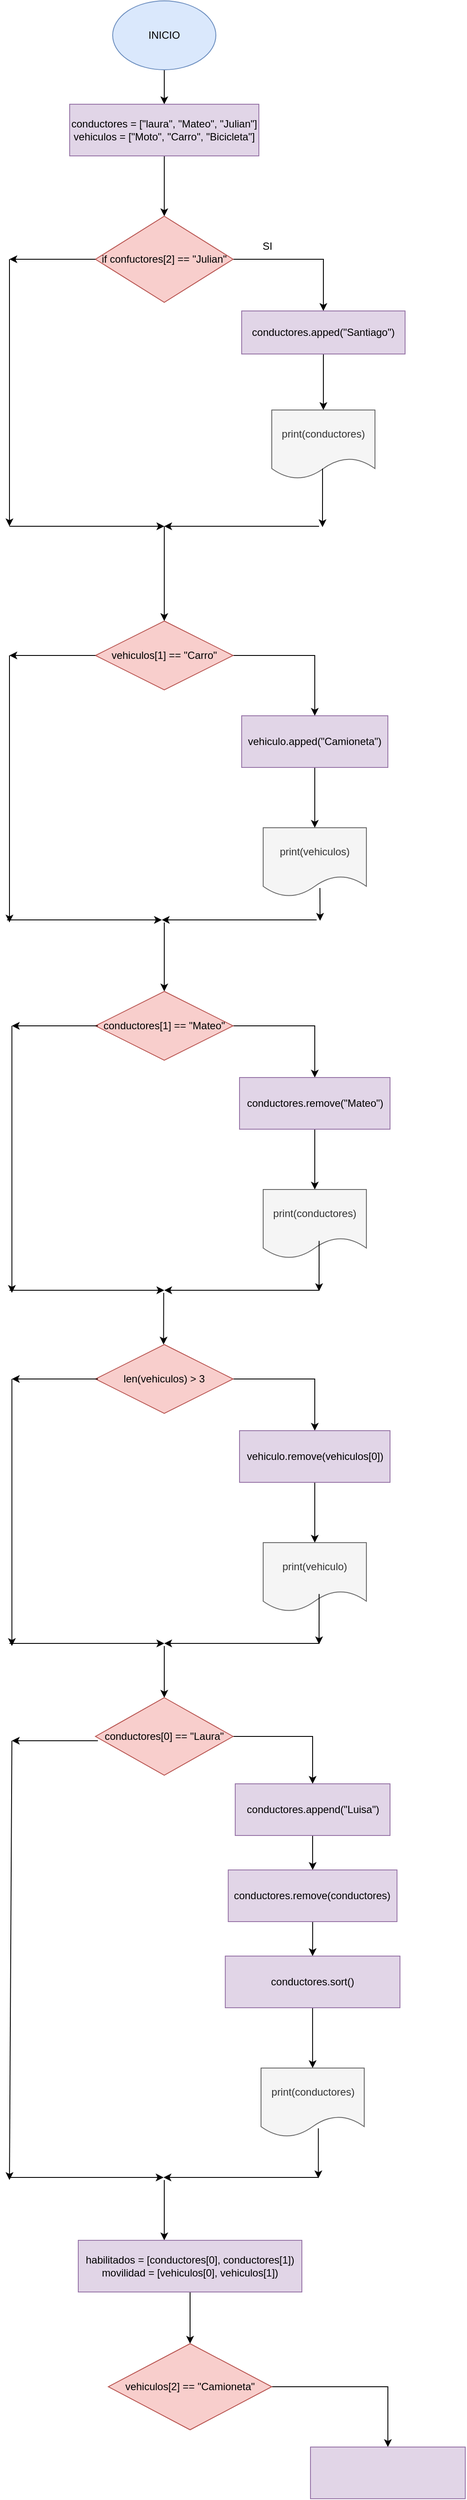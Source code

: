 <mxfile version="27.1.5">
  <diagram name="Página-1" id="XcP1zTP52g8gsPwHtesC">
    <mxGraphModel dx="1095" dy="830" grid="1" gridSize="10" guides="1" tooltips="1" connect="1" arrows="1" fold="1" page="1" pageScale="1" pageWidth="827" pageHeight="1169" math="0" shadow="0">
      <root>
        <mxCell id="0" />
        <mxCell id="1" parent="0" />
        <mxCell id="2gUxq2m33LVnY2gEby9D-3" value="" style="edgeStyle=orthogonalEdgeStyle;rounded=0;orthogonalLoop=1;jettySize=auto;html=1;" edge="1" parent="1" source="2gUxq2m33LVnY2gEby9D-1" target="2gUxq2m33LVnY2gEby9D-2">
          <mxGeometry relative="1" as="geometry" />
        </mxCell>
        <mxCell id="2gUxq2m33LVnY2gEby9D-1" value="INICIO" style="ellipse;whiteSpace=wrap;html=1;fillColor=#dae8fc;strokeColor=#6c8ebf;" vertex="1" parent="1">
          <mxGeometry x="110" y="40" width="120" height="80" as="geometry" />
        </mxCell>
        <mxCell id="2gUxq2m33LVnY2gEby9D-5" value="" style="edgeStyle=orthogonalEdgeStyle;rounded=0;orthogonalLoop=1;jettySize=auto;html=1;" edge="1" parent="1" source="2gUxq2m33LVnY2gEby9D-2" target="2gUxq2m33LVnY2gEby9D-4">
          <mxGeometry relative="1" as="geometry" />
        </mxCell>
        <mxCell id="2gUxq2m33LVnY2gEby9D-2" value="conductores = [&quot;laura&quot;, &quot;Mateo&quot;, &quot;Julian&quot;]&lt;div&gt;vehiculos = [&quot;Moto&quot;, &quot;Carro&quot;, &quot;Bicicleta&quot;]&lt;/div&gt;" style="whiteSpace=wrap;html=1;fillColor=#e1d5e7;strokeColor=#9673a6;" vertex="1" parent="1">
          <mxGeometry x="60" y="160" width="220" height="60" as="geometry" />
        </mxCell>
        <mxCell id="2gUxq2m33LVnY2gEby9D-7" value="" style="edgeStyle=orthogonalEdgeStyle;rounded=0;orthogonalLoop=1;jettySize=auto;html=1;" edge="1" parent="1" source="2gUxq2m33LVnY2gEby9D-4" target="2gUxq2m33LVnY2gEby9D-6">
          <mxGeometry relative="1" as="geometry" />
        </mxCell>
        <mxCell id="2gUxq2m33LVnY2gEby9D-4" value="if confuctores[2] == &quot;Julian&quot;" style="rhombus;whiteSpace=wrap;html=1;fillColor=#f8cecc;strokeColor=#b85450;" vertex="1" parent="1">
          <mxGeometry x="90" y="290" width="160" height="100" as="geometry" />
        </mxCell>
        <mxCell id="2gUxq2m33LVnY2gEby9D-9" value="" style="edgeStyle=orthogonalEdgeStyle;rounded=0;orthogonalLoop=1;jettySize=auto;html=1;" edge="1" parent="1" source="2gUxq2m33LVnY2gEby9D-6" target="2gUxq2m33LVnY2gEby9D-8">
          <mxGeometry relative="1" as="geometry" />
        </mxCell>
        <mxCell id="2gUxq2m33LVnY2gEby9D-6" value="conductores.apped(&quot;Santiago&quot;)" style="whiteSpace=wrap;html=1;fillColor=#e1d5e7;strokeColor=#9673a6;" vertex="1" parent="1">
          <mxGeometry x="260" y="400" width="190" height="50" as="geometry" />
        </mxCell>
        <mxCell id="2gUxq2m33LVnY2gEby9D-8" value="print(conductores)" style="shape=document;whiteSpace=wrap;html=1;boundedLbl=1;fillColor=#f5f5f5;strokeColor=#666666;fontColor=#333333;" vertex="1" parent="1">
          <mxGeometry x="295" y="515" width="120" height="80" as="geometry" />
        </mxCell>
        <mxCell id="2gUxq2m33LVnY2gEby9D-10" value="SI" style="text;html=1;align=center;verticalAlign=middle;whiteSpace=wrap;rounded=0;" vertex="1" parent="1">
          <mxGeometry x="260" y="310" width="60" height="30" as="geometry" />
        </mxCell>
        <mxCell id="2gUxq2m33LVnY2gEby9D-11" value="" style="endArrow=classic;html=1;rounded=0;exitX=0;exitY=0.5;exitDx=0;exitDy=0;" edge="1" parent="1" source="2gUxq2m33LVnY2gEby9D-4">
          <mxGeometry width="50" height="50" relative="1" as="geometry">
            <mxPoint x="220" y="450" as="sourcePoint" />
            <mxPoint x="-10" y="340" as="targetPoint" />
          </mxGeometry>
        </mxCell>
        <mxCell id="2gUxq2m33LVnY2gEby9D-12" value="" style="endArrow=classic;html=1;rounded=0;" edge="1" parent="1">
          <mxGeometry width="50" height="50" relative="1" as="geometry">
            <mxPoint x="-10" y="340" as="sourcePoint" />
            <mxPoint x="-10" y="650" as="targetPoint" />
          </mxGeometry>
        </mxCell>
        <mxCell id="2gUxq2m33LVnY2gEby9D-13" value="" style="endArrow=classic;html=1;rounded=0;exitX=0.492;exitY=0.85;exitDx=0;exitDy=0;exitPerimeter=0;" edge="1" parent="1" source="2gUxq2m33LVnY2gEby9D-8">
          <mxGeometry width="50" height="50" relative="1" as="geometry">
            <mxPoint x="220" y="450" as="sourcePoint" />
            <mxPoint x="354" y="651" as="targetPoint" />
          </mxGeometry>
        </mxCell>
        <mxCell id="2gUxq2m33LVnY2gEby9D-14" value="" style="endArrow=classic;html=1;rounded=0;" edge="1" parent="1">
          <mxGeometry width="50" height="50" relative="1" as="geometry">
            <mxPoint x="-10" y="650" as="sourcePoint" />
            <mxPoint x="170" y="650" as="targetPoint" />
          </mxGeometry>
        </mxCell>
        <mxCell id="2gUxq2m33LVnY2gEby9D-19" value="" style="edgeStyle=orthogonalEdgeStyle;rounded=0;orthogonalLoop=1;jettySize=auto;html=1;" edge="1" parent="1" source="2gUxq2m33LVnY2gEby9D-15" target="2gUxq2m33LVnY2gEby9D-18">
          <mxGeometry relative="1" as="geometry" />
        </mxCell>
        <mxCell id="2gUxq2m33LVnY2gEby9D-15" value="vehiculos[1] == &quot;Carro&quot;" style="rhombus;whiteSpace=wrap;html=1;fillColor=#f8cecc;strokeColor=#b85450;" vertex="1" parent="1">
          <mxGeometry x="90" y="760" width="160" height="80" as="geometry" />
        </mxCell>
        <mxCell id="2gUxq2m33LVnY2gEby9D-16" value="" style="endArrow=classic;html=1;rounded=0;" edge="1" parent="1">
          <mxGeometry width="50" height="50" relative="1" as="geometry">
            <mxPoint x="350" y="650" as="sourcePoint" />
            <mxPoint x="170" y="650" as="targetPoint" />
          </mxGeometry>
        </mxCell>
        <mxCell id="2gUxq2m33LVnY2gEby9D-17" value="" style="endArrow=classic;html=1;rounded=0;entryX=0.5;entryY=0;entryDx=0;entryDy=0;" edge="1" parent="1" target="2gUxq2m33LVnY2gEby9D-15">
          <mxGeometry width="50" height="50" relative="1" as="geometry">
            <mxPoint x="170" y="650" as="sourcePoint" />
            <mxPoint x="210" y="760" as="targetPoint" />
          </mxGeometry>
        </mxCell>
        <mxCell id="2gUxq2m33LVnY2gEby9D-21" value="" style="edgeStyle=orthogonalEdgeStyle;rounded=0;orthogonalLoop=1;jettySize=auto;html=1;" edge="1" parent="1" source="2gUxq2m33LVnY2gEby9D-18" target="2gUxq2m33LVnY2gEby9D-20">
          <mxGeometry relative="1" as="geometry" />
        </mxCell>
        <mxCell id="2gUxq2m33LVnY2gEby9D-18" value="vehiculo.apped(&quot;Camioneta&quot;)" style="whiteSpace=wrap;html=1;fillColor=#e1d5e7;strokeColor=#9673a6;" vertex="1" parent="1">
          <mxGeometry x="260" y="870" width="170" height="60" as="geometry" />
        </mxCell>
        <mxCell id="2gUxq2m33LVnY2gEby9D-20" value="print(vehiculos)" style="shape=document;whiteSpace=wrap;html=1;boundedLbl=1;fillColor=#f5f5f5;strokeColor=#666666;fontColor=#333333;" vertex="1" parent="1">
          <mxGeometry x="285" y="1000" width="120" height="80" as="geometry" />
        </mxCell>
        <mxCell id="2gUxq2m33LVnY2gEby9D-22" value="" style="endArrow=classic;html=1;rounded=0;exitX=0;exitY=0.5;exitDx=0;exitDy=0;" edge="1" parent="1">
          <mxGeometry width="50" height="50" relative="1" as="geometry">
            <mxPoint x="90" y="800" as="sourcePoint" />
            <mxPoint x="-10" y="800" as="targetPoint" />
          </mxGeometry>
        </mxCell>
        <mxCell id="2gUxq2m33LVnY2gEby9D-23" value="" style="endArrow=classic;html=1;rounded=0;" edge="1" parent="1">
          <mxGeometry width="50" height="50" relative="1" as="geometry">
            <mxPoint x="-10" y="800" as="sourcePoint" />
            <mxPoint x="-10" y="1110" as="targetPoint" />
          </mxGeometry>
        </mxCell>
        <mxCell id="2gUxq2m33LVnY2gEby9D-24" value="" style="endArrow=classic;html=1;rounded=0;" edge="1" parent="1">
          <mxGeometry width="50" height="50" relative="1" as="geometry">
            <mxPoint x="351" y="1070" as="sourcePoint" />
            <mxPoint x="351.17" y="1108" as="targetPoint" />
          </mxGeometry>
        </mxCell>
        <mxCell id="2gUxq2m33LVnY2gEby9D-25" value="" style="endArrow=classic;html=1;rounded=0;" edge="1" parent="1">
          <mxGeometry width="50" height="50" relative="1" as="geometry">
            <mxPoint x="-12.83" y="1107" as="sourcePoint" />
            <mxPoint x="167.17" y="1107" as="targetPoint" />
          </mxGeometry>
        </mxCell>
        <mxCell id="2gUxq2m33LVnY2gEby9D-26" value="" style="endArrow=classic;html=1;rounded=0;" edge="1" parent="1">
          <mxGeometry width="50" height="50" relative="1" as="geometry">
            <mxPoint x="347.17" y="1107" as="sourcePoint" />
            <mxPoint x="167.17" y="1107" as="targetPoint" />
          </mxGeometry>
        </mxCell>
        <mxCell id="2gUxq2m33LVnY2gEby9D-27" value="" style="endArrow=classic;html=1;rounded=0;" edge="1" parent="1">
          <mxGeometry width="50" height="50" relative="1" as="geometry">
            <mxPoint x="170" y="1110" as="sourcePoint" />
            <mxPoint x="170" y="1190" as="targetPoint" />
          </mxGeometry>
        </mxCell>
        <mxCell id="2gUxq2m33LVnY2gEby9D-30" value="" style="edgeStyle=orthogonalEdgeStyle;rounded=0;orthogonalLoop=1;jettySize=auto;html=1;" edge="1" parent="1" source="2gUxq2m33LVnY2gEby9D-28" target="2gUxq2m33LVnY2gEby9D-29">
          <mxGeometry relative="1" as="geometry" />
        </mxCell>
        <mxCell id="2gUxq2m33LVnY2gEby9D-28" value="conductores[1] == &quot;Mateo&quot;" style="rhombus;whiteSpace=wrap;html=1;fillColor=#f8cecc;strokeColor=#b85450;" vertex="1" parent="1">
          <mxGeometry x="90" y="1190" width="160" height="80" as="geometry" />
        </mxCell>
        <mxCell id="2gUxq2m33LVnY2gEby9D-32" value="" style="edgeStyle=orthogonalEdgeStyle;rounded=0;orthogonalLoop=1;jettySize=auto;html=1;" edge="1" parent="1" source="2gUxq2m33LVnY2gEby9D-29" target="2gUxq2m33LVnY2gEby9D-31">
          <mxGeometry relative="1" as="geometry" />
        </mxCell>
        <mxCell id="2gUxq2m33LVnY2gEby9D-29" value="conductores.remove(&quot;Mateo&quot;)" style="whiteSpace=wrap;html=1;fillColor=#e1d5e7;strokeColor=#9673a6;" vertex="1" parent="1">
          <mxGeometry x="257.5" y="1290" width="175" height="60" as="geometry" />
        </mxCell>
        <mxCell id="2gUxq2m33LVnY2gEby9D-31" value="print(conductores)" style="shape=document;whiteSpace=wrap;html=1;boundedLbl=1;fillColor=#f5f5f5;strokeColor=#666666;fontColor=#333333;" vertex="1" parent="1">
          <mxGeometry x="285" y="1420" width="120" height="80" as="geometry" />
        </mxCell>
        <mxCell id="2gUxq2m33LVnY2gEby9D-35" value="" style="endArrow=classic;html=1;rounded=0;exitX=0;exitY=0.5;exitDx=0;exitDy=0;" edge="1" parent="1">
          <mxGeometry width="50" height="50" relative="1" as="geometry">
            <mxPoint x="92.83" y="1230" as="sourcePoint" />
            <mxPoint x="-7.17" y="1230" as="targetPoint" />
          </mxGeometry>
        </mxCell>
        <mxCell id="2gUxq2m33LVnY2gEby9D-36" value="" style="endArrow=classic;html=1;rounded=0;" edge="1" parent="1">
          <mxGeometry width="50" height="50" relative="1" as="geometry">
            <mxPoint x="-7.17" y="1230" as="sourcePoint" />
            <mxPoint x="-7.17" y="1540" as="targetPoint" />
          </mxGeometry>
        </mxCell>
        <mxCell id="2gUxq2m33LVnY2gEby9D-37" value="" style="endArrow=classic;html=1;rounded=0;" edge="1" parent="1">
          <mxGeometry width="50" height="50" relative="1" as="geometry">
            <mxPoint x="-10" y="1537" as="sourcePoint" />
            <mxPoint x="170" y="1537" as="targetPoint" />
          </mxGeometry>
        </mxCell>
        <mxCell id="2gUxq2m33LVnY2gEby9D-38" value="" style="endArrow=classic;html=1;rounded=0;exitX=0.542;exitY=0.746;exitDx=0;exitDy=0;exitPerimeter=0;" edge="1" parent="1" source="2gUxq2m33LVnY2gEby9D-31">
          <mxGeometry width="50" height="50" relative="1" as="geometry">
            <mxPoint x="353.83" y="1500" as="sourcePoint" />
            <mxPoint x="350" y="1538" as="targetPoint" />
          </mxGeometry>
        </mxCell>
        <mxCell id="2gUxq2m33LVnY2gEby9D-39" value="" style="endArrow=classic;html=1;rounded=0;" edge="1" parent="1">
          <mxGeometry width="50" height="50" relative="1" as="geometry">
            <mxPoint x="350" y="1537" as="sourcePoint" />
            <mxPoint x="170" y="1537" as="targetPoint" />
          </mxGeometry>
        </mxCell>
        <mxCell id="2gUxq2m33LVnY2gEby9D-40" value="" style="edgeStyle=orthogonalEdgeStyle;rounded=0;orthogonalLoop=1;jettySize=auto;html=1;" edge="1" parent="1" source="2gUxq2m33LVnY2gEby9D-41" target="2gUxq2m33LVnY2gEby9D-43">
          <mxGeometry relative="1" as="geometry" />
        </mxCell>
        <mxCell id="2gUxq2m33LVnY2gEby9D-41" value="len(vehiculos) &amp;gt; 3" style="rhombus;whiteSpace=wrap;html=1;fillColor=#f8cecc;strokeColor=#b85450;" vertex="1" parent="1">
          <mxGeometry x="90" y="1600" width="160" height="80" as="geometry" />
        </mxCell>
        <mxCell id="2gUxq2m33LVnY2gEby9D-42" value="" style="edgeStyle=orthogonalEdgeStyle;rounded=0;orthogonalLoop=1;jettySize=auto;html=1;" edge="1" parent="1" source="2gUxq2m33LVnY2gEby9D-43" target="2gUxq2m33LVnY2gEby9D-44">
          <mxGeometry relative="1" as="geometry" />
        </mxCell>
        <mxCell id="2gUxq2m33LVnY2gEby9D-43" value="vehiculo.remove(vehiculos[0])" style="whiteSpace=wrap;html=1;fillColor=#e1d5e7;strokeColor=#9673a6;" vertex="1" parent="1">
          <mxGeometry x="257.5" y="1700" width="175" height="60" as="geometry" />
        </mxCell>
        <mxCell id="2gUxq2m33LVnY2gEby9D-44" value="print(vehiculo)" style="shape=document;whiteSpace=wrap;html=1;boundedLbl=1;fillColor=#f5f5f5;strokeColor=#666666;fontColor=#333333;" vertex="1" parent="1">
          <mxGeometry x="285" y="1830" width="120" height="80" as="geometry" />
        </mxCell>
        <mxCell id="2gUxq2m33LVnY2gEby9D-45" value="" style="endArrow=classic;html=1;rounded=0;exitX=0;exitY=0.5;exitDx=0;exitDy=0;" edge="1" parent="1">
          <mxGeometry width="50" height="50" relative="1" as="geometry">
            <mxPoint x="92.83" y="1640" as="sourcePoint" />
            <mxPoint x="-7.17" y="1640" as="targetPoint" />
          </mxGeometry>
        </mxCell>
        <mxCell id="2gUxq2m33LVnY2gEby9D-46" value="" style="endArrow=classic;html=1;rounded=0;" edge="1" parent="1">
          <mxGeometry width="50" height="50" relative="1" as="geometry">
            <mxPoint x="-7.17" y="1640" as="sourcePoint" />
            <mxPoint x="-7.17" y="1950" as="targetPoint" />
          </mxGeometry>
        </mxCell>
        <mxCell id="2gUxq2m33LVnY2gEby9D-47" value="" style="endArrow=classic;html=1;rounded=0;" edge="1" parent="1">
          <mxGeometry width="50" height="50" relative="1" as="geometry">
            <mxPoint x="-10" y="1947" as="sourcePoint" />
            <mxPoint x="170" y="1947" as="targetPoint" />
          </mxGeometry>
        </mxCell>
        <mxCell id="2gUxq2m33LVnY2gEby9D-48" value="" style="endArrow=classic;html=1;rounded=0;exitX=0.542;exitY=0.746;exitDx=0;exitDy=0;exitPerimeter=0;" edge="1" parent="1" source="2gUxq2m33LVnY2gEby9D-44">
          <mxGeometry width="50" height="50" relative="1" as="geometry">
            <mxPoint x="353.83" y="1910" as="sourcePoint" />
            <mxPoint x="350" y="1948" as="targetPoint" />
          </mxGeometry>
        </mxCell>
        <mxCell id="2gUxq2m33LVnY2gEby9D-49" value="" style="endArrow=classic;html=1;rounded=0;" edge="1" parent="1">
          <mxGeometry width="50" height="50" relative="1" as="geometry">
            <mxPoint x="350" y="1947" as="sourcePoint" />
            <mxPoint x="170" y="1947" as="targetPoint" />
          </mxGeometry>
        </mxCell>
        <mxCell id="2gUxq2m33LVnY2gEby9D-50" value="" style="endArrow=classic;html=1;rounded=0;" edge="1" parent="1">
          <mxGeometry width="50" height="50" relative="1" as="geometry">
            <mxPoint x="169.34" y="1540" as="sourcePoint" />
            <mxPoint x="169.17" y="1600" as="targetPoint" />
          </mxGeometry>
        </mxCell>
        <mxCell id="2gUxq2m33LVnY2gEby9D-51" value="" style="endArrow=classic;html=1;rounded=0;" edge="1" parent="1">
          <mxGeometry width="50" height="50" relative="1" as="geometry">
            <mxPoint x="170" y="1950" as="sourcePoint" />
            <mxPoint x="170" y="2010" as="targetPoint" />
          </mxGeometry>
        </mxCell>
        <mxCell id="2gUxq2m33LVnY2gEby9D-55" value="" style="edgeStyle=orthogonalEdgeStyle;rounded=0;orthogonalLoop=1;jettySize=auto;html=1;" edge="1" parent="1" source="2gUxq2m33LVnY2gEby9D-53" target="2gUxq2m33LVnY2gEby9D-54">
          <mxGeometry relative="1" as="geometry" />
        </mxCell>
        <mxCell id="2gUxq2m33LVnY2gEby9D-53" value="conductores[0] == &quot;Laura&quot;" style="rhombus;whiteSpace=wrap;html=1;fillColor=#f8cecc;strokeColor=#b85450;" vertex="1" parent="1">
          <mxGeometry x="90" y="2010" width="160" height="90" as="geometry" />
        </mxCell>
        <mxCell id="2gUxq2m33LVnY2gEby9D-57" value="" style="edgeStyle=orthogonalEdgeStyle;rounded=0;orthogonalLoop=1;jettySize=auto;html=1;" edge="1" parent="1" source="2gUxq2m33LVnY2gEby9D-54" target="2gUxq2m33LVnY2gEby9D-56">
          <mxGeometry relative="1" as="geometry" />
        </mxCell>
        <mxCell id="2gUxq2m33LVnY2gEby9D-54" value="conductores.append(&quot;Luisa&quot;)" style="whiteSpace=wrap;html=1;fillColor=#e1d5e7;strokeColor=#9673a6;" vertex="1" parent="1">
          <mxGeometry x="252.5" y="2110" width="180" height="60" as="geometry" />
        </mxCell>
        <mxCell id="2gUxq2m33LVnY2gEby9D-59" value="" style="edgeStyle=orthogonalEdgeStyle;rounded=0;orthogonalLoop=1;jettySize=auto;html=1;" edge="1" parent="1" source="2gUxq2m33LVnY2gEby9D-56" target="2gUxq2m33LVnY2gEby9D-58">
          <mxGeometry relative="1" as="geometry" />
        </mxCell>
        <mxCell id="2gUxq2m33LVnY2gEby9D-56" value="conductores.remove(conductores)" style="whiteSpace=wrap;html=1;fillColor=#e1d5e7;strokeColor=#9673a6;" vertex="1" parent="1">
          <mxGeometry x="244.38" y="2210" width="196.25" height="60" as="geometry" />
        </mxCell>
        <mxCell id="2gUxq2m33LVnY2gEby9D-61" value="" style="edgeStyle=orthogonalEdgeStyle;rounded=0;orthogonalLoop=1;jettySize=auto;html=1;" edge="1" parent="1" source="2gUxq2m33LVnY2gEby9D-58" target="2gUxq2m33LVnY2gEby9D-60">
          <mxGeometry relative="1" as="geometry" />
        </mxCell>
        <mxCell id="2gUxq2m33LVnY2gEby9D-58" value="conductores.sort()" style="whiteSpace=wrap;html=1;fillColor=#e1d5e7;strokeColor=#9673a6;" vertex="1" parent="1">
          <mxGeometry x="240.94" y="2310" width="203.13" height="60" as="geometry" />
        </mxCell>
        <mxCell id="2gUxq2m33LVnY2gEby9D-60" value="print(conductores)" style="shape=document;whiteSpace=wrap;html=1;boundedLbl=1;fillColor=#f5f5f5;strokeColor=#666666;fontColor=#333333;" vertex="1" parent="1">
          <mxGeometry x="282.505" y="2440" width="120" height="80" as="geometry" />
        </mxCell>
        <mxCell id="2gUxq2m33LVnY2gEby9D-62" value="" style="endArrow=classic;html=1;rounded=0;exitX=0;exitY=0.5;exitDx=0;exitDy=0;" edge="1" parent="1">
          <mxGeometry width="50" height="50" relative="1" as="geometry">
            <mxPoint x="92.83" y="2060" as="sourcePoint" />
            <mxPoint x="-7.17" y="2060" as="targetPoint" />
          </mxGeometry>
        </mxCell>
        <mxCell id="2gUxq2m33LVnY2gEby9D-63" value="" style="endArrow=classic;html=1;rounded=0;" edge="1" parent="1">
          <mxGeometry width="50" height="50" relative="1" as="geometry">
            <mxPoint x="-7.17" y="2060" as="sourcePoint" />
            <mxPoint x="-10" y="2570" as="targetPoint" />
          </mxGeometry>
        </mxCell>
        <mxCell id="2gUxq2m33LVnY2gEby9D-65" value="" style="endArrow=classic;html=1;rounded=0;" edge="1" parent="1">
          <mxGeometry width="50" height="50" relative="1" as="geometry">
            <mxPoint x="-10.83" y="2567" as="sourcePoint" />
            <mxPoint x="169.17" y="2567" as="targetPoint" />
          </mxGeometry>
        </mxCell>
        <mxCell id="2gUxq2m33LVnY2gEby9D-66" value="" style="endArrow=classic;html=1;rounded=0;exitX=0.542;exitY=0.746;exitDx=0;exitDy=0;exitPerimeter=0;" edge="1" parent="1">
          <mxGeometry width="50" height="50" relative="1" as="geometry">
            <mxPoint x="349.17" y="2510" as="sourcePoint" />
            <mxPoint x="349.17" y="2568" as="targetPoint" />
          </mxGeometry>
        </mxCell>
        <mxCell id="2gUxq2m33LVnY2gEby9D-67" value="" style="endArrow=classic;html=1;rounded=0;" edge="1" parent="1">
          <mxGeometry width="50" height="50" relative="1" as="geometry">
            <mxPoint x="349.17" y="2567" as="sourcePoint" />
            <mxPoint x="169.17" y="2567" as="targetPoint" />
          </mxGeometry>
        </mxCell>
        <mxCell id="2gUxq2m33LVnY2gEby9D-68" value="" style="endArrow=classic;html=1;rounded=0;" edge="1" parent="1">
          <mxGeometry width="50" height="50" relative="1" as="geometry">
            <mxPoint x="170" y="2570" as="sourcePoint" />
            <mxPoint x="170" y="2640" as="targetPoint" />
          </mxGeometry>
        </mxCell>
        <mxCell id="2gUxq2m33LVnY2gEby9D-71" value="" style="edgeStyle=orthogonalEdgeStyle;rounded=0;orthogonalLoop=1;jettySize=auto;html=1;" edge="1" parent="1" source="2gUxq2m33LVnY2gEby9D-69" target="2gUxq2m33LVnY2gEby9D-70">
          <mxGeometry relative="1" as="geometry" />
        </mxCell>
        <mxCell id="2gUxq2m33LVnY2gEby9D-69" value="habilitados = [conductores[0], conductores[1])&lt;div&gt;movilidad = [vehiculos[0], vehiculos[1])&lt;/div&gt;" style="rounded=0;whiteSpace=wrap;html=1;fillColor=#e1d5e7;strokeColor=#9673a6;" vertex="1" parent="1">
          <mxGeometry x="70" y="2640" width="260" height="60" as="geometry" />
        </mxCell>
        <mxCell id="2gUxq2m33LVnY2gEby9D-73" value="" style="edgeStyle=orthogonalEdgeStyle;rounded=0;orthogonalLoop=1;jettySize=auto;html=1;" edge="1" parent="1" source="2gUxq2m33LVnY2gEby9D-70" target="2gUxq2m33LVnY2gEby9D-72">
          <mxGeometry relative="1" as="geometry" />
        </mxCell>
        <mxCell id="2gUxq2m33LVnY2gEby9D-70" value="vehiculos[2] == &quot;Camioneta&quot;" style="rhombus;whiteSpace=wrap;html=1;fillColor=#f8cecc;strokeColor=#b85450;rounded=0;" vertex="1" parent="1">
          <mxGeometry x="105" y="2760" width="190" height="100" as="geometry" />
        </mxCell>
        <mxCell id="2gUxq2m33LVnY2gEby9D-72" value="" style="whiteSpace=wrap;html=1;fillColor=#e1d5e7;strokeColor=#9673a6;rounded=0;" vertex="1" parent="1">
          <mxGeometry x="340" y="2880" width="180" height="60" as="geometry" />
        </mxCell>
      </root>
    </mxGraphModel>
  </diagram>
</mxfile>
